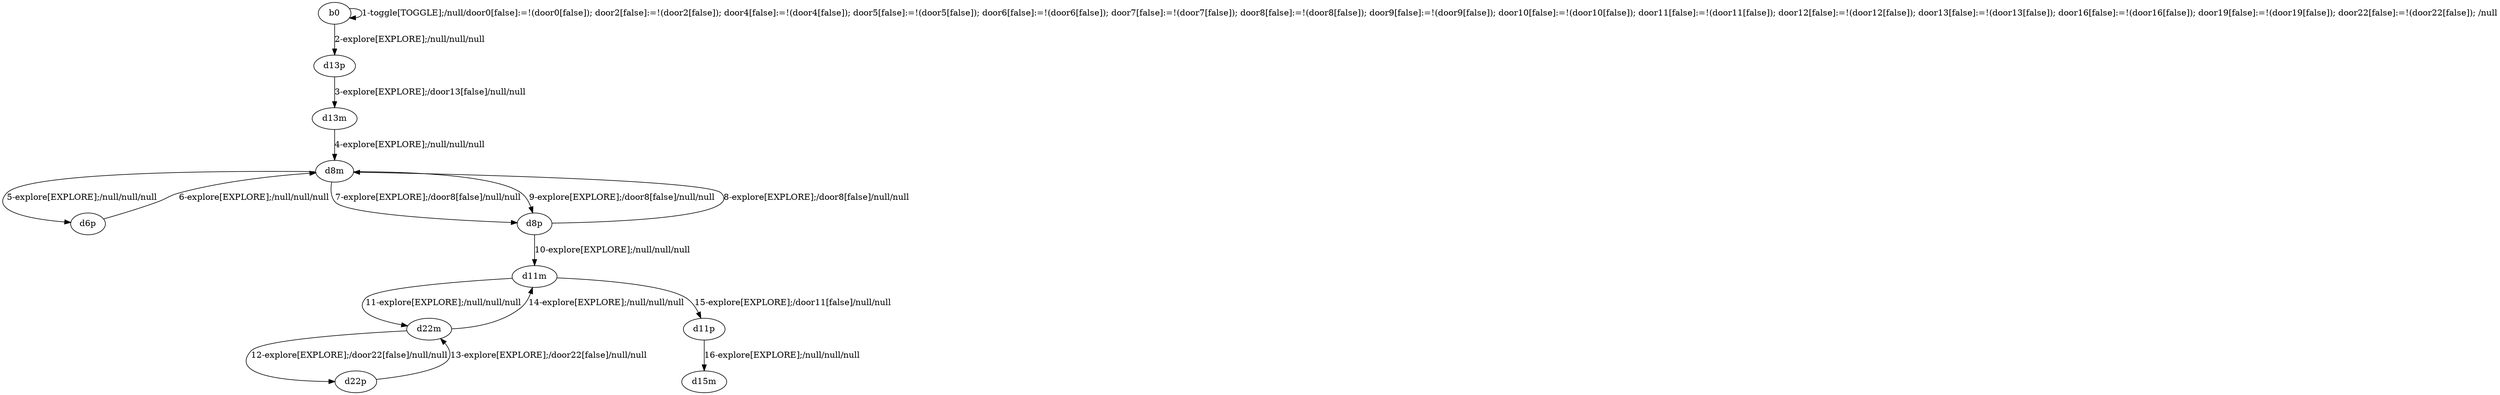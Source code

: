 # Total number of goals covered by this test: 2
# d22p --> d22m
# d8p --> d8m

digraph g {
"b0" -> "b0" [label = "1-toggle[TOGGLE];/null/door0[false]:=!(door0[false]); door2[false]:=!(door2[false]); door4[false]:=!(door4[false]); door5[false]:=!(door5[false]); door6[false]:=!(door6[false]); door7[false]:=!(door7[false]); door8[false]:=!(door8[false]); door9[false]:=!(door9[false]); door10[false]:=!(door10[false]); door11[false]:=!(door11[false]); door12[false]:=!(door12[false]); door13[false]:=!(door13[false]); door16[false]:=!(door16[false]); door19[false]:=!(door19[false]); door22[false]:=!(door22[false]); /null"];
"b0" -> "d13p" [label = "2-explore[EXPLORE];/null/null/null"];
"d13p" -> "d13m" [label = "3-explore[EXPLORE];/door13[false]/null/null"];
"d13m" -> "d8m" [label = "4-explore[EXPLORE];/null/null/null"];
"d8m" -> "d6p" [label = "5-explore[EXPLORE];/null/null/null"];
"d6p" -> "d8m" [label = "6-explore[EXPLORE];/null/null/null"];
"d8m" -> "d8p" [label = "7-explore[EXPLORE];/door8[false]/null/null"];
"d8p" -> "d8m" [label = "8-explore[EXPLORE];/door8[false]/null/null"];
"d8m" -> "d8p" [label = "9-explore[EXPLORE];/door8[false]/null/null"];
"d8p" -> "d11m" [label = "10-explore[EXPLORE];/null/null/null"];
"d11m" -> "d22m" [label = "11-explore[EXPLORE];/null/null/null"];
"d22m" -> "d22p" [label = "12-explore[EXPLORE];/door22[false]/null/null"];
"d22p" -> "d22m" [label = "13-explore[EXPLORE];/door22[false]/null/null"];
"d22m" -> "d11m" [label = "14-explore[EXPLORE];/null/null/null"];
"d11m" -> "d11p" [label = "15-explore[EXPLORE];/door11[false]/null/null"];
"d11p" -> "d15m" [label = "16-explore[EXPLORE];/null/null/null"];
}